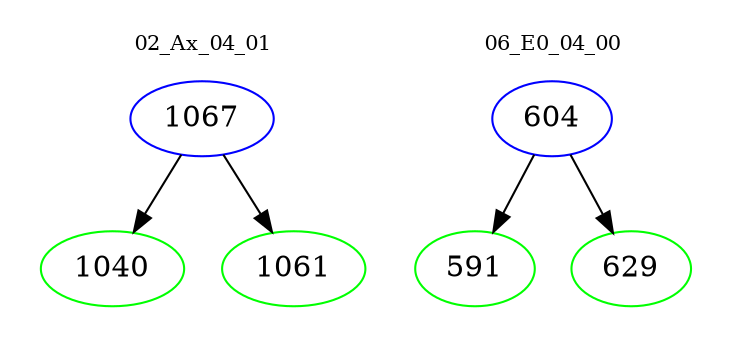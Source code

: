 digraph{
subgraph cluster_0 {
color = white
label = "02_Ax_04_01";
fontsize=10;
T0_1067 [label="1067", color="blue"]
T0_1067 -> T0_1040 [color="black"]
T0_1040 [label="1040", color="green"]
T0_1067 -> T0_1061 [color="black"]
T0_1061 [label="1061", color="green"]
}
subgraph cluster_1 {
color = white
label = "06_E0_04_00";
fontsize=10;
T1_604 [label="604", color="blue"]
T1_604 -> T1_591 [color="black"]
T1_591 [label="591", color="green"]
T1_604 -> T1_629 [color="black"]
T1_629 [label="629", color="green"]
}
}
